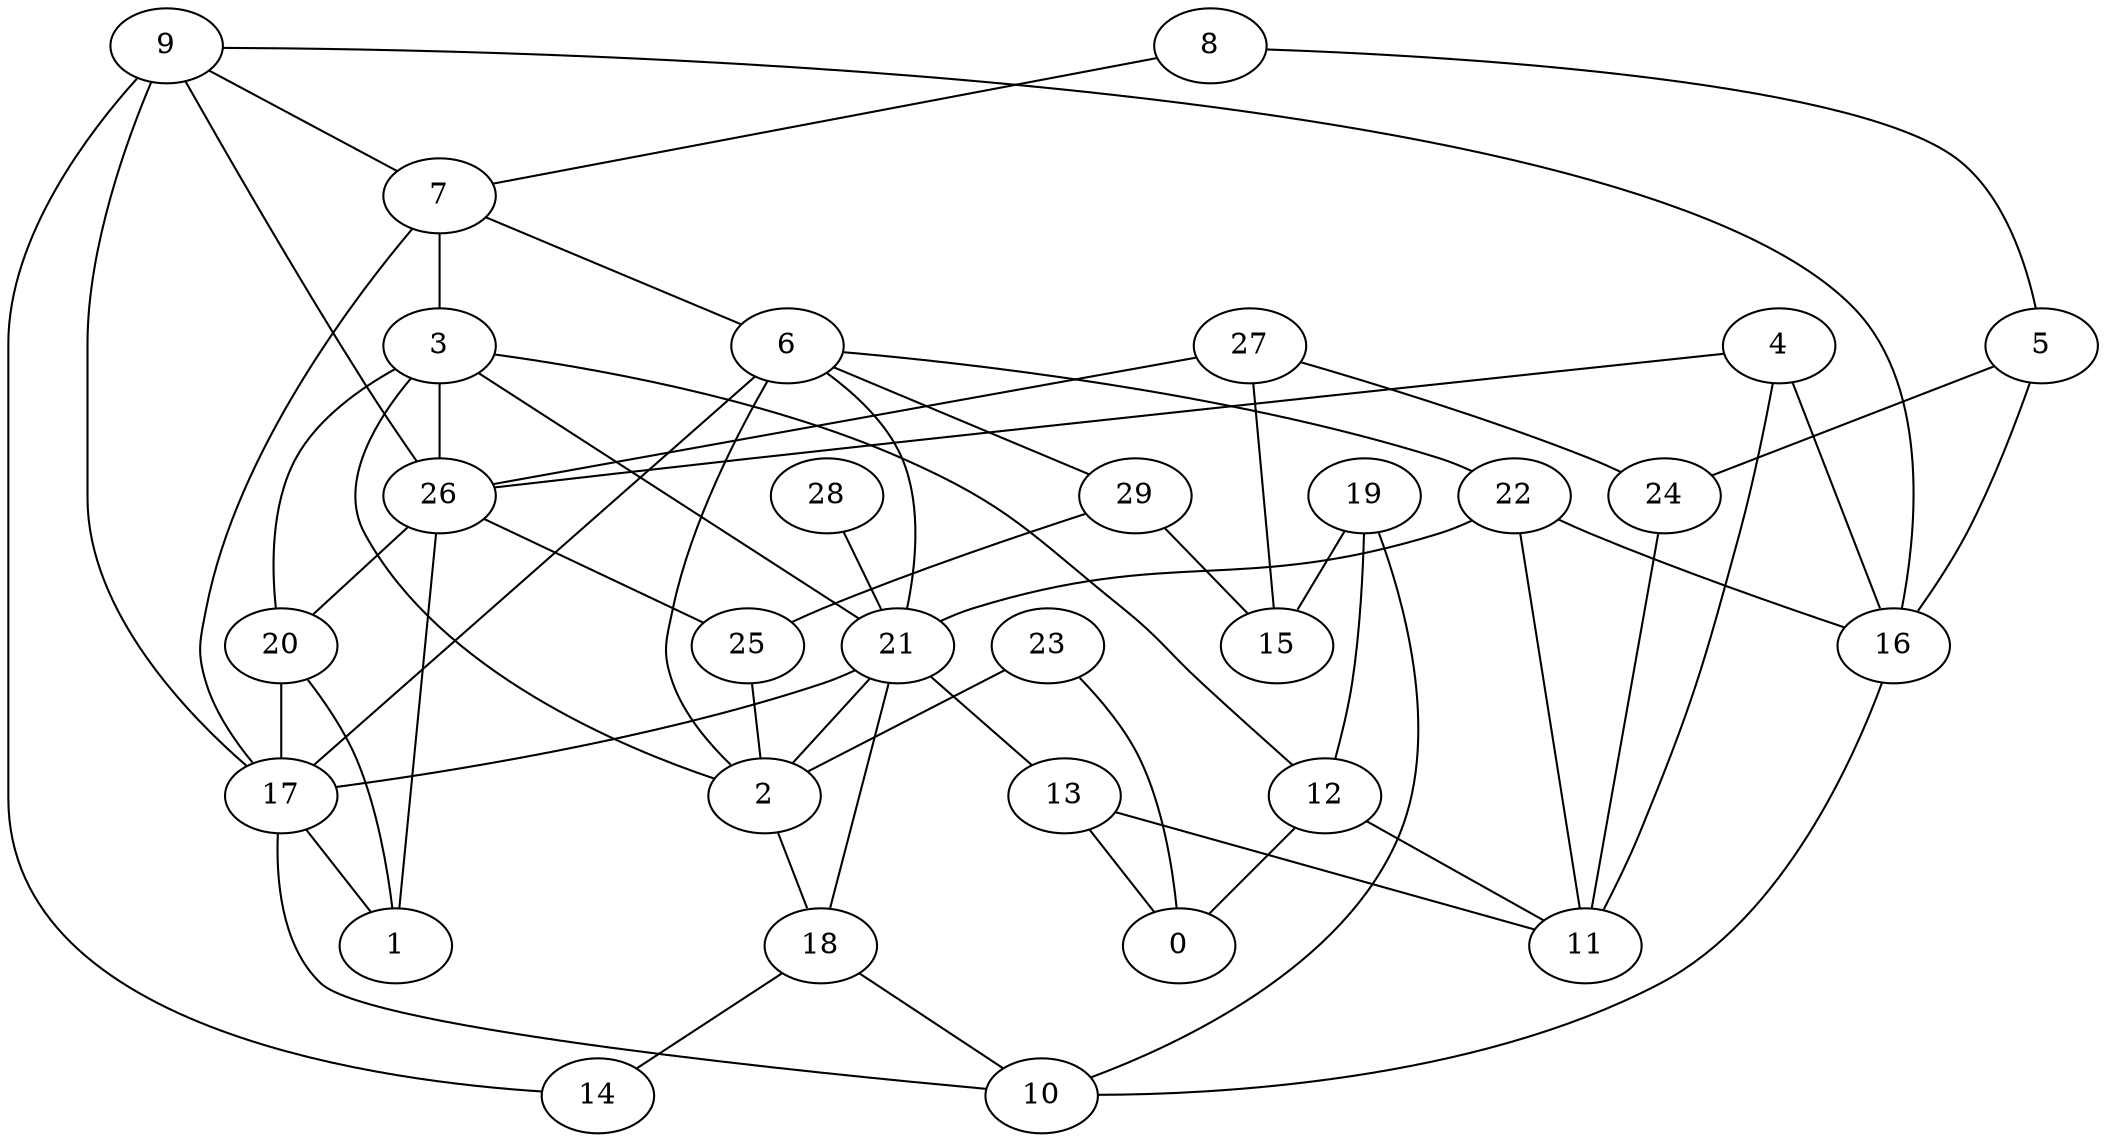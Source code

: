 digraph GG_graph {

subgraph G_graph {
edge [color = black]
"20" -> "1" [dir = none]
"13" -> "11" [dir = none]
"29" -> "15" [dir = none]
"19" -> "15" [dir = none]
"19" -> "12" [dir = none]
"28" -> "21" [dir = none]
"9" -> "14" [dir = none]
"9" -> "17" [dir = none]
"9" -> "26" [dir = none]
"17" -> "10" [dir = none]
"12" -> "0" [dir = none]
"6" -> "22" [dir = none]
"3" -> "12" [dir = none]
"3" -> "26" [dir = none]
"3" -> "21" [dir = none]
"21" -> "13" [dir = none]
"21" -> "18" [dir = none]
"21" -> "2" [dir = none]
"23" -> "2" [dir = none]
"26" -> "25" [dir = none]
"26" -> "1" [dir = none]
"8" -> "5" [dir = none]
"8" -> "7" [dir = none]
"7" -> "6" [dir = none]
"7" -> "3" [dir = none]
"27" -> "24" [dir = none]
"5" -> "16" [dir = none]
"24" -> "11" [dir = none]
"4" -> "16" [dir = none]
"27" -> "15" [dir = none]
"9" -> "16" [dir = none]
"6" -> "29" [dir = none]
"16" -> "10" [dir = none]
"29" -> "25" [dir = none]
"19" -> "10" [dir = none]
"3" -> "2" [dir = none]
"4" -> "11" [dir = none]
"13" -> "0" [dir = none]
"6" -> "17" [dir = none]
"6" -> "21" [dir = none]
"27" -> "26" [dir = none]
"23" -> "0" [dir = none]
"7" -> "17" [dir = none]
"18" -> "10" [dir = none]
"18" -> "14" [dir = none]
"25" -> "2" [dir = none]
"12" -> "11" [dir = none]
"21" -> "17" [dir = none]
"9" -> "7" [dir = none]
"20" -> "17" [dir = none]
"22" -> "16" [dir = none]
"2" -> "18" [dir = none]
"26" -> "20" [dir = none]
"22" -> "21" [dir = none]
"22" -> "11" [dir = none]
"4" -> "26" [dir = none]
"5" -> "24" [dir = none]
"6" -> "2" [dir = none]
"3" -> "20" [dir = none]
"17" -> "1" [dir = none]
}

}
